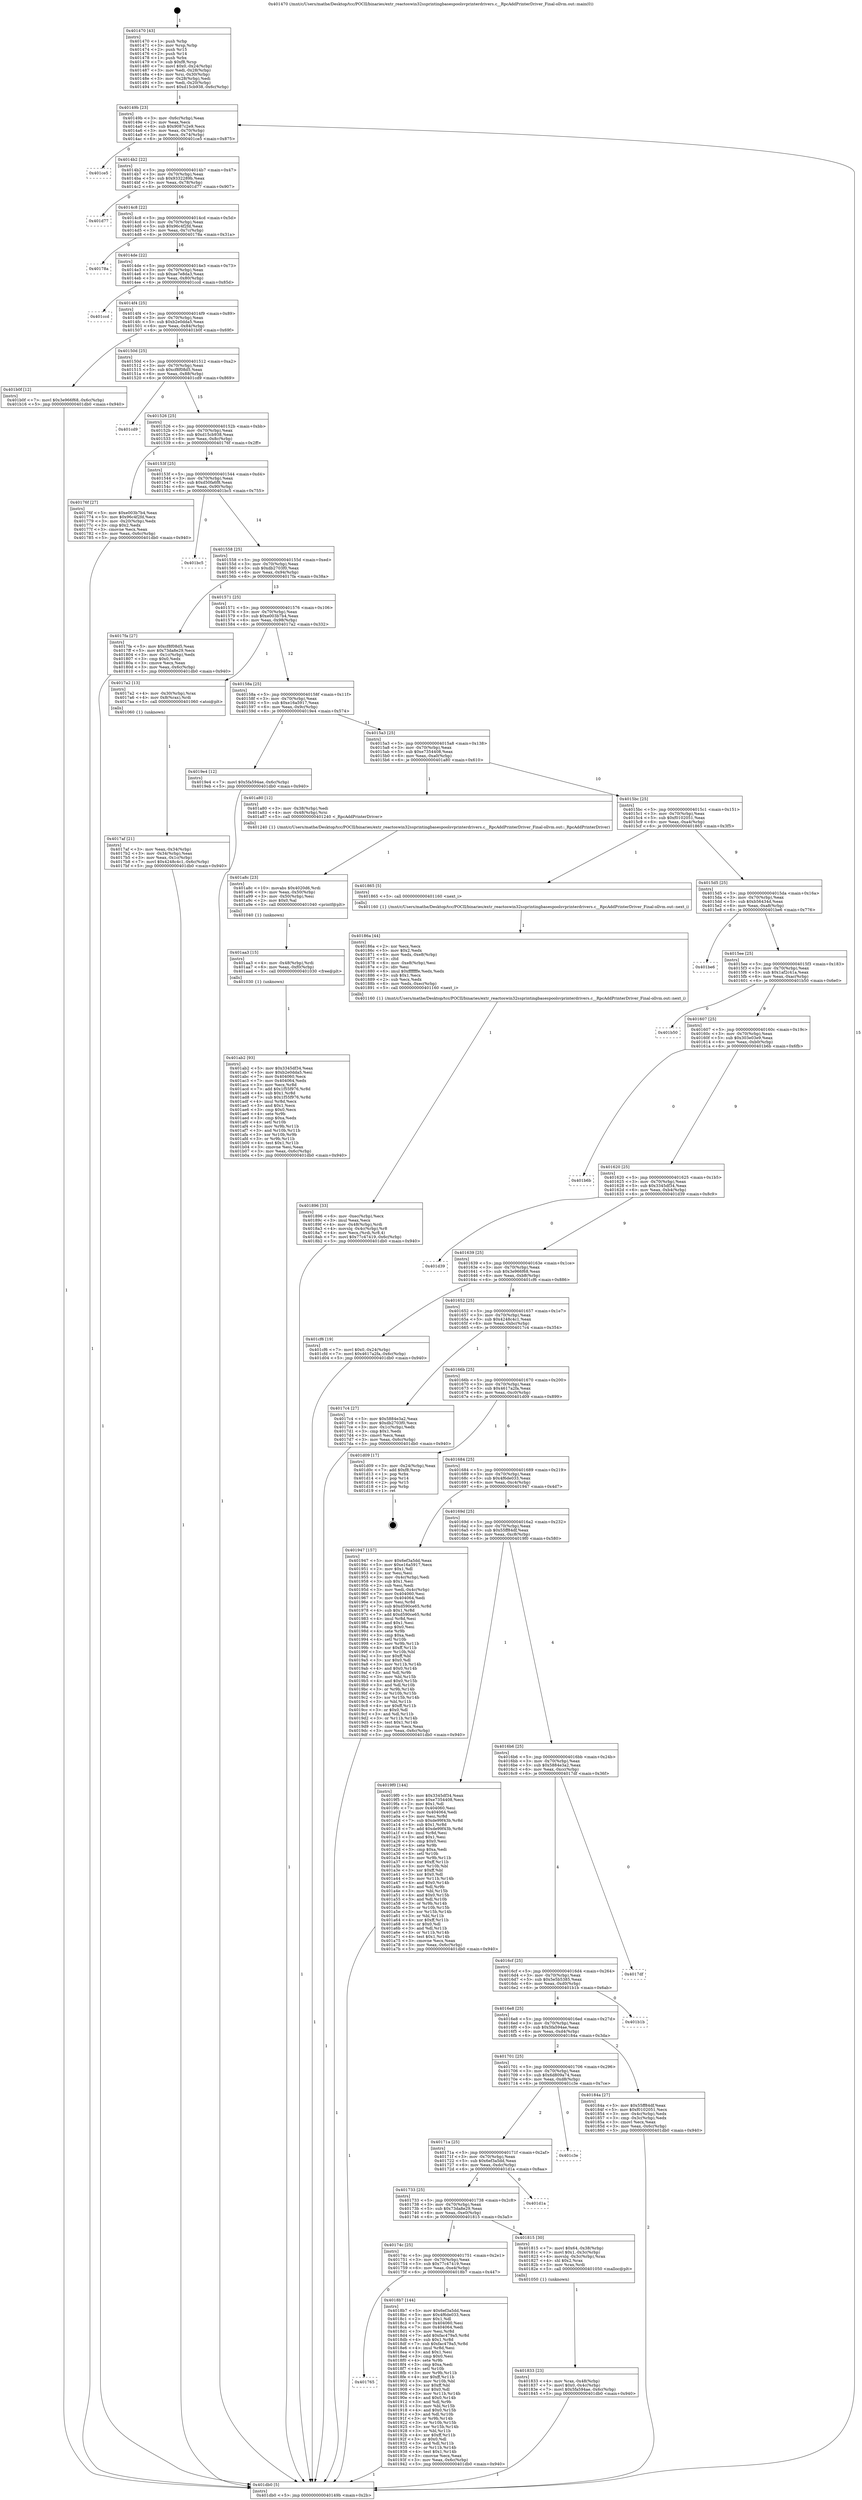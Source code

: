 digraph "0x401470" {
  label = "0x401470 (/mnt/c/Users/mathe/Desktop/tcc/POCII/binaries/extr_reactoswin32ssprintingbasespoolsvprinterdrivers.c__RpcAddPrinterDriver_Final-ollvm.out::main(0))"
  labelloc = "t"
  node[shape=record]

  Entry [label="",width=0.3,height=0.3,shape=circle,fillcolor=black,style=filled]
  "0x40149b" [label="{
     0x40149b [23]\l
     | [instrs]\l
     &nbsp;&nbsp;0x40149b \<+3\>: mov -0x6c(%rbp),%eax\l
     &nbsp;&nbsp;0x40149e \<+2\>: mov %eax,%ecx\l
     &nbsp;&nbsp;0x4014a0 \<+6\>: sub $0x9087c2e9,%ecx\l
     &nbsp;&nbsp;0x4014a6 \<+3\>: mov %eax,-0x70(%rbp)\l
     &nbsp;&nbsp;0x4014a9 \<+3\>: mov %ecx,-0x74(%rbp)\l
     &nbsp;&nbsp;0x4014ac \<+6\>: je 0000000000401ce5 \<main+0x875\>\l
  }"]
  "0x401ce5" [label="{
     0x401ce5\l
  }", style=dashed]
  "0x4014b2" [label="{
     0x4014b2 [22]\l
     | [instrs]\l
     &nbsp;&nbsp;0x4014b2 \<+5\>: jmp 00000000004014b7 \<main+0x47\>\l
     &nbsp;&nbsp;0x4014b7 \<+3\>: mov -0x70(%rbp),%eax\l
     &nbsp;&nbsp;0x4014ba \<+5\>: sub $0x9332289b,%eax\l
     &nbsp;&nbsp;0x4014bf \<+3\>: mov %eax,-0x78(%rbp)\l
     &nbsp;&nbsp;0x4014c2 \<+6\>: je 0000000000401d77 \<main+0x907\>\l
  }"]
  Exit [label="",width=0.3,height=0.3,shape=circle,fillcolor=black,style=filled,peripheries=2]
  "0x401d77" [label="{
     0x401d77\l
  }", style=dashed]
  "0x4014c8" [label="{
     0x4014c8 [22]\l
     | [instrs]\l
     &nbsp;&nbsp;0x4014c8 \<+5\>: jmp 00000000004014cd \<main+0x5d\>\l
     &nbsp;&nbsp;0x4014cd \<+3\>: mov -0x70(%rbp),%eax\l
     &nbsp;&nbsp;0x4014d0 \<+5\>: sub $0x96c4f2fd,%eax\l
     &nbsp;&nbsp;0x4014d5 \<+3\>: mov %eax,-0x7c(%rbp)\l
     &nbsp;&nbsp;0x4014d8 \<+6\>: je 000000000040178a \<main+0x31a\>\l
  }"]
  "0x401ab2" [label="{
     0x401ab2 [93]\l
     | [instrs]\l
     &nbsp;&nbsp;0x401ab2 \<+5\>: mov $0x3345df34,%eax\l
     &nbsp;&nbsp;0x401ab7 \<+5\>: mov $0xb2e0dda5,%esi\l
     &nbsp;&nbsp;0x401abc \<+7\>: mov 0x404060,%ecx\l
     &nbsp;&nbsp;0x401ac3 \<+7\>: mov 0x404064,%edx\l
     &nbsp;&nbsp;0x401aca \<+3\>: mov %ecx,%r8d\l
     &nbsp;&nbsp;0x401acd \<+7\>: add $0x1f55f976,%r8d\l
     &nbsp;&nbsp;0x401ad4 \<+4\>: sub $0x1,%r8d\l
     &nbsp;&nbsp;0x401ad8 \<+7\>: sub $0x1f55f976,%r8d\l
     &nbsp;&nbsp;0x401adf \<+4\>: imul %r8d,%ecx\l
     &nbsp;&nbsp;0x401ae3 \<+3\>: and $0x1,%ecx\l
     &nbsp;&nbsp;0x401ae6 \<+3\>: cmp $0x0,%ecx\l
     &nbsp;&nbsp;0x401ae9 \<+4\>: sete %r9b\l
     &nbsp;&nbsp;0x401aed \<+3\>: cmp $0xa,%edx\l
     &nbsp;&nbsp;0x401af0 \<+4\>: setl %r10b\l
     &nbsp;&nbsp;0x401af4 \<+3\>: mov %r9b,%r11b\l
     &nbsp;&nbsp;0x401af7 \<+3\>: and %r10b,%r11b\l
     &nbsp;&nbsp;0x401afa \<+3\>: xor %r10b,%r9b\l
     &nbsp;&nbsp;0x401afd \<+3\>: or %r9b,%r11b\l
     &nbsp;&nbsp;0x401b00 \<+4\>: test $0x1,%r11b\l
     &nbsp;&nbsp;0x401b04 \<+3\>: cmovne %esi,%eax\l
     &nbsp;&nbsp;0x401b07 \<+3\>: mov %eax,-0x6c(%rbp)\l
     &nbsp;&nbsp;0x401b0a \<+5\>: jmp 0000000000401db0 \<main+0x940\>\l
  }"]
  "0x40178a" [label="{
     0x40178a\l
  }", style=dashed]
  "0x4014de" [label="{
     0x4014de [22]\l
     | [instrs]\l
     &nbsp;&nbsp;0x4014de \<+5\>: jmp 00000000004014e3 \<main+0x73\>\l
     &nbsp;&nbsp;0x4014e3 \<+3\>: mov -0x70(%rbp),%eax\l
     &nbsp;&nbsp;0x4014e6 \<+5\>: sub $0xae7e8da3,%eax\l
     &nbsp;&nbsp;0x4014eb \<+3\>: mov %eax,-0x80(%rbp)\l
     &nbsp;&nbsp;0x4014ee \<+6\>: je 0000000000401ccd \<main+0x85d\>\l
  }"]
  "0x401aa3" [label="{
     0x401aa3 [15]\l
     | [instrs]\l
     &nbsp;&nbsp;0x401aa3 \<+4\>: mov -0x48(%rbp),%rdi\l
     &nbsp;&nbsp;0x401aa7 \<+6\>: mov %eax,-0xf0(%rbp)\l
     &nbsp;&nbsp;0x401aad \<+5\>: call 0000000000401030 \<free@plt\>\l
     | [calls]\l
     &nbsp;&nbsp;0x401030 \{1\} (unknown)\l
  }"]
  "0x401ccd" [label="{
     0x401ccd\l
  }", style=dashed]
  "0x4014f4" [label="{
     0x4014f4 [25]\l
     | [instrs]\l
     &nbsp;&nbsp;0x4014f4 \<+5\>: jmp 00000000004014f9 \<main+0x89\>\l
     &nbsp;&nbsp;0x4014f9 \<+3\>: mov -0x70(%rbp),%eax\l
     &nbsp;&nbsp;0x4014fc \<+5\>: sub $0xb2e0dda5,%eax\l
     &nbsp;&nbsp;0x401501 \<+6\>: mov %eax,-0x84(%rbp)\l
     &nbsp;&nbsp;0x401507 \<+6\>: je 0000000000401b0f \<main+0x69f\>\l
  }"]
  "0x401a8c" [label="{
     0x401a8c [23]\l
     | [instrs]\l
     &nbsp;&nbsp;0x401a8c \<+10\>: movabs $0x4020d6,%rdi\l
     &nbsp;&nbsp;0x401a96 \<+3\>: mov %eax,-0x50(%rbp)\l
     &nbsp;&nbsp;0x401a99 \<+3\>: mov -0x50(%rbp),%esi\l
     &nbsp;&nbsp;0x401a9c \<+2\>: mov $0x0,%al\l
     &nbsp;&nbsp;0x401a9e \<+5\>: call 0000000000401040 \<printf@plt\>\l
     | [calls]\l
     &nbsp;&nbsp;0x401040 \{1\} (unknown)\l
  }"]
  "0x401b0f" [label="{
     0x401b0f [12]\l
     | [instrs]\l
     &nbsp;&nbsp;0x401b0f \<+7\>: movl $0x3e966f68,-0x6c(%rbp)\l
     &nbsp;&nbsp;0x401b16 \<+5\>: jmp 0000000000401db0 \<main+0x940\>\l
  }"]
  "0x40150d" [label="{
     0x40150d [25]\l
     | [instrs]\l
     &nbsp;&nbsp;0x40150d \<+5\>: jmp 0000000000401512 \<main+0xa2\>\l
     &nbsp;&nbsp;0x401512 \<+3\>: mov -0x70(%rbp),%eax\l
     &nbsp;&nbsp;0x401515 \<+5\>: sub $0xcf8f08d5,%eax\l
     &nbsp;&nbsp;0x40151a \<+6\>: mov %eax,-0x88(%rbp)\l
     &nbsp;&nbsp;0x401520 \<+6\>: je 0000000000401cd9 \<main+0x869\>\l
  }"]
  "0x401765" [label="{
     0x401765\l
  }", style=dashed]
  "0x401cd9" [label="{
     0x401cd9\l
  }", style=dashed]
  "0x401526" [label="{
     0x401526 [25]\l
     | [instrs]\l
     &nbsp;&nbsp;0x401526 \<+5\>: jmp 000000000040152b \<main+0xbb\>\l
     &nbsp;&nbsp;0x40152b \<+3\>: mov -0x70(%rbp),%eax\l
     &nbsp;&nbsp;0x40152e \<+5\>: sub $0xd15cb938,%eax\l
     &nbsp;&nbsp;0x401533 \<+6\>: mov %eax,-0x8c(%rbp)\l
     &nbsp;&nbsp;0x401539 \<+6\>: je 000000000040176f \<main+0x2ff\>\l
  }"]
  "0x4018b7" [label="{
     0x4018b7 [144]\l
     | [instrs]\l
     &nbsp;&nbsp;0x4018b7 \<+5\>: mov $0x6ef3a5dd,%eax\l
     &nbsp;&nbsp;0x4018bc \<+5\>: mov $0x4f6de033,%ecx\l
     &nbsp;&nbsp;0x4018c1 \<+2\>: mov $0x1,%dl\l
     &nbsp;&nbsp;0x4018c3 \<+7\>: mov 0x404060,%esi\l
     &nbsp;&nbsp;0x4018ca \<+7\>: mov 0x404064,%edi\l
     &nbsp;&nbsp;0x4018d1 \<+3\>: mov %esi,%r8d\l
     &nbsp;&nbsp;0x4018d4 \<+7\>: add $0xfac479a5,%r8d\l
     &nbsp;&nbsp;0x4018db \<+4\>: sub $0x1,%r8d\l
     &nbsp;&nbsp;0x4018df \<+7\>: sub $0xfac479a5,%r8d\l
     &nbsp;&nbsp;0x4018e6 \<+4\>: imul %r8d,%esi\l
     &nbsp;&nbsp;0x4018ea \<+3\>: and $0x1,%esi\l
     &nbsp;&nbsp;0x4018ed \<+3\>: cmp $0x0,%esi\l
     &nbsp;&nbsp;0x4018f0 \<+4\>: sete %r9b\l
     &nbsp;&nbsp;0x4018f4 \<+3\>: cmp $0xa,%edi\l
     &nbsp;&nbsp;0x4018f7 \<+4\>: setl %r10b\l
     &nbsp;&nbsp;0x4018fb \<+3\>: mov %r9b,%r11b\l
     &nbsp;&nbsp;0x4018fe \<+4\>: xor $0xff,%r11b\l
     &nbsp;&nbsp;0x401902 \<+3\>: mov %r10b,%bl\l
     &nbsp;&nbsp;0x401905 \<+3\>: xor $0xff,%bl\l
     &nbsp;&nbsp;0x401908 \<+3\>: xor $0x0,%dl\l
     &nbsp;&nbsp;0x40190b \<+3\>: mov %r11b,%r14b\l
     &nbsp;&nbsp;0x40190e \<+4\>: and $0x0,%r14b\l
     &nbsp;&nbsp;0x401912 \<+3\>: and %dl,%r9b\l
     &nbsp;&nbsp;0x401915 \<+3\>: mov %bl,%r15b\l
     &nbsp;&nbsp;0x401918 \<+4\>: and $0x0,%r15b\l
     &nbsp;&nbsp;0x40191c \<+3\>: and %dl,%r10b\l
     &nbsp;&nbsp;0x40191f \<+3\>: or %r9b,%r14b\l
     &nbsp;&nbsp;0x401922 \<+3\>: or %r10b,%r15b\l
     &nbsp;&nbsp;0x401925 \<+3\>: xor %r15b,%r14b\l
     &nbsp;&nbsp;0x401928 \<+3\>: or %bl,%r11b\l
     &nbsp;&nbsp;0x40192b \<+4\>: xor $0xff,%r11b\l
     &nbsp;&nbsp;0x40192f \<+3\>: or $0x0,%dl\l
     &nbsp;&nbsp;0x401932 \<+3\>: and %dl,%r11b\l
     &nbsp;&nbsp;0x401935 \<+3\>: or %r11b,%r14b\l
     &nbsp;&nbsp;0x401938 \<+4\>: test $0x1,%r14b\l
     &nbsp;&nbsp;0x40193c \<+3\>: cmovne %ecx,%eax\l
     &nbsp;&nbsp;0x40193f \<+3\>: mov %eax,-0x6c(%rbp)\l
     &nbsp;&nbsp;0x401942 \<+5\>: jmp 0000000000401db0 \<main+0x940\>\l
  }"]
  "0x40176f" [label="{
     0x40176f [27]\l
     | [instrs]\l
     &nbsp;&nbsp;0x40176f \<+5\>: mov $0xe003b7b4,%eax\l
     &nbsp;&nbsp;0x401774 \<+5\>: mov $0x96c4f2fd,%ecx\l
     &nbsp;&nbsp;0x401779 \<+3\>: mov -0x20(%rbp),%edx\l
     &nbsp;&nbsp;0x40177c \<+3\>: cmp $0x2,%edx\l
     &nbsp;&nbsp;0x40177f \<+3\>: cmovne %ecx,%eax\l
     &nbsp;&nbsp;0x401782 \<+3\>: mov %eax,-0x6c(%rbp)\l
     &nbsp;&nbsp;0x401785 \<+5\>: jmp 0000000000401db0 \<main+0x940\>\l
  }"]
  "0x40153f" [label="{
     0x40153f [25]\l
     | [instrs]\l
     &nbsp;&nbsp;0x40153f \<+5\>: jmp 0000000000401544 \<main+0xd4\>\l
     &nbsp;&nbsp;0x401544 \<+3\>: mov -0x70(%rbp),%eax\l
     &nbsp;&nbsp;0x401547 \<+5\>: sub $0xd50fa6f8,%eax\l
     &nbsp;&nbsp;0x40154c \<+6\>: mov %eax,-0x90(%rbp)\l
     &nbsp;&nbsp;0x401552 \<+6\>: je 0000000000401bc5 \<main+0x755\>\l
  }"]
  "0x401db0" [label="{
     0x401db0 [5]\l
     | [instrs]\l
     &nbsp;&nbsp;0x401db0 \<+5\>: jmp 000000000040149b \<main+0x2b\>\l
  }"]
  "0x401470" [label="{
     0x401470 [43]\l
     | [instrs]\l
     &nbsp;&nbsp;0x401470 \<+1\>: push %rbp\l
     &nbsp;&nbsp;0x401471 \<+3\>: mov %rsp,%rbp\l
     &nbsp;&nbsp;0x401474 \<+2\>: push %r15\l
     &nbsp;&nbsp;0x401476 \<+2\>: push %r14\l
     &nbsp;&nbsp;0x401478 \<+1\>: push %rbx\l
     &nbsp;&nbsp;0x401479 \<+7\>: sub $0xf8,%rsp\l
     &nbsp;&nbsp;0x401480 \<+7\>: movl $0x0,-0x24(%rbp)\l
     &nbsp;&nbsp;0x401487 \<+3\>: mov %edi,-0x28(%rbp)\l
     &nbsp;&nbsp;0x40148a \<+4\>: mov %rsi,-0x30(%rbp)\l
     &nbsp;&nbsp;0x40148e \<+3\>: mov -0x28(%rbp),%edi\l
     &nbsp;&nbsp;0x401491 \<+3\>: mov %edi,-0x20(%rbp)\l
     &nbsp;&nbsp;0x401494 \<+7\>: movl $0xd15cb938,-0x6c(%rbp)\l
  }"]
  "0x401896" [label="{
     0x401896 [33]\l
     | [instrs]\l
     &nbsp;&nbsp;0x401896 \<+6\>: mov -0xec(%rbp),%ecx\l
     &nbsp;&nbsp;0x40189c \<+3\>: imul %eax,%ecx\l
     &nbsp;&nbsp;0x40189f \<+4\>: mov -0x48(%rbp),%rdi\l
     &nbsp;&nbsp;0x4018a3 \<+4\>: movslq -0x4c(%rbp),%r8\l
     &nbsp;&nbsp;0x4018a7 \<+4\>: mov %ecx,(%rdi,%r8,4)\l
     &nbsp;&nbsp;0x4018ab \<+7\>: movl $0x77c47419,-0x6c(%rbp)\l
     &nbsp;&nbsp;0x4018b2 \<+5\>: jmp 0000000000401db0 \<main+0x940\>\l
  }"]
  "0x401bc5" [label="{
     0x401bc5\l
  }", style=dashed]
  "0x401558" [label="{
     0x401558 [25]\l
     | [instrs]\l
     &nbsp;&nbsp;0x401558 \<+5\>: jmp 000000000040155d \<main+0xed\>\l
     &nbsp;&nbsp;0x40155d \<+3\>: mov -0x70(%rbp),%eax\l
     &nbsp;&nbsp;0x401560 \<+5\>: sub $0xdb2703f0,%eax\l
     &nbsp;&nbsp;0x401565 \<+6\>: mov %eax,-0x94(%rbp)\l
     &nbsp;&nbsp;0x40156b \<+6\>: je 00000000004017fa \<main+0x38a\>\l
  }"]
  "0x40186a" [label="{
     0x40186a [44]\l
     | [instrs]\l
     &nbsp;&nbsp;0x40186a \<+2\>: xor %ecx,%ecx\l
     &nbsp;&nbsp;0x40186c \<+5\>: mov $0x2,%edx\l
     &nbsp;&nbsp;0x401871 \<+6\>: mov %edx,-0xe8(%rbp)\l
     &nbsp;&nbsp;0x401877 \<+1\>: cltd\l
     &nbsp;&nbsp;0x401878 \<+6\>: mov -0xe8(%rbp),%esi\l
     &nbsp;&nbsp;0x40187e \<+2\>: idiv %esi\l
     &nbsp;&nbsp;0x401880 \<+6\>: imul $0xfffffffe,%edx,%edx\l
     &nbsp;&nbsp;0x401886 \<+3\>: sub $0x1,%ecx\l
     &nbsp;&nbsp;0x401889 \<+2\>: sub %ecx,%edx\l
     &nbsp;&nbsp;0x40188b \<+6\>: mov %edx,-0xec(%rbp)\l
     &nbsp;&nbsp;0x401891 \<+5\>: call 0000000000401160 \<next_i\>\l
     | [calls]\l
     &nbsp;&nbsp;0x401160 \{1\} (/mnt/c/Users/mathe/Desktop/tcc/POCII/binaries/extr_reactoswin32ssprintingbasespoolsvprinterdrivers.c__RpcAddPrinterDriver_Final-ollvm.out::next_i)\l
  }"]
  "0x4017fa" [label="{
     0x4017fa [27]\l
     | [instrs]\l
     &nbsp;&nbsp;0x4017fa \<+5\>: mov $0xcf8f08d5,%eax\l
     &nbsp;&nbsp;0x4017ff \<+5\>: mov $0x73da8e29,%ecx\l
     &nbsp;&nbsp;0x401804 \<+3\>: mov -0x1c(%rbp),%edx\l
     &nbsp;&nbsp;0x401807 \<+3\>: cmp $0x0,%edx\l
     &nbsp;&nbsp;0x40180a \<+3\>: cmove %ecx,%eax\l
     &nbsp;&nbsp;0x40180d \<+3\>: mov %eax,-0x6c(%rbp)\l
     &nbsp;&nbsp;0x401810 \<+5\>: jmp 0000000000401db0 \<main+0x940\>\l
  }"]
  "0x401571" [label="{
     0x401571 [25]\l
     | [instrs]\l
     &nbsp;&nbsp;0x401571 \<+5\>: jmp 0000000000401576 \<main+0x106\>\l
     &nbsp;&nbsp;0x401576 \<+3\>: mov -0x70(%rbp),%eax\l
     &nbsp;&nbsp;0x401579 \<+5\>: sub $0xe003b7b4,%eax\l
     &nbsp;&nbsp;0x40157e \<+6\>: mov %eax,-0x98(%rbp)\l
     &nbsp;&nbsp;0x401584 \<+6\>: je 00000000004017a2 \<main+0x332\>\l
  }"]
  "0x401833" [label="{
     0x401833 [23]\l
     | [instrs]\l
     &nbsp;&nbsp;0x401833 \<+4\>: mov %rax,-0x48(%rbp)\l
     &nbsp;&nbsp;0x401837 \<+7\>: movl $0x0,-0x4c(%rbp)\l
     &nbsp;&nbsp;0x40183e \<+7\>: movl $0x5fa594ae,-0x6c(%rbp)\l
     &nbsp;&nbsp;0x401845 \<+5\>: jmp 0000000000401db0 \<main+0x940\>\l
  }"]
  "0x4017a2" [label="{
     0x4017a2 [13]\l
     | [instrs]\l
     &nbsp;&nbsp;0x4017a2 \<+4\>: mov -0x30(%rbp),%rax\l
     &nbsp;&nbsp;0x4017a6 \<+4\>: mov 0x8(%rax),%rdi\l
     &nbsp;&nbsp;0x4017aa \<+5\>: call 0000000000401060 \<atoi@plt\>\l
     | [calls]\l
     &nbsp;&nbsp;0x401060 \{1\} (unknown)\l
  }"]
  "0x40158a" [label="{
     0x40158a [25]\l
     | [instrs]\l
     &nbsp;&nbsp;0x40158a \<+5\>: jmp 000000000040158f \<main+0x11f\>\l
     &nbsp;&nbsp;0x40158f \<+3\>: mov -0x70(%rbp),%eax\l
     &nbsp;&nbsp;0x401592 \<+5\>: sub $0xe16a5917,%eax\l
     &nbsp;&nbsp;0x401597 \<+6\>: mov %eax,-0x9c(%rbp)\l
     &nbsp;&nbsp;0x40159d \<+6\>: je 00000000004019e4 \<main+0x574\>\l
  }"]
  "0x4017af" [label="{
     0x4017af [21]\l
     | [instrs]\l
     &nbsp;&nbsp;0x4017af \<+3\>: mov %eax,-0x34(%rbp)\l
     &nbsp;&nbsp;0x4017b2 \<+3\>: mov -0x34(%rbp),%eax\l
     &nbsp;&nbsp;0x4017b5 \<+3\>: mov %eax,-0x1c(%rbp)\l
     &nbsp;&nbsp;0x4017b8 \<+7\>: movl $0x4248c4c1,-0x6c(%rbp)\l
     &nbsp;&nbsp;0x4017bf \<+5\>: jmp 0000000000401db0 \<main+0x940\>\l
  }"]
  "0x40174c" [label="{
     0x40174c [25]\l
     | [instrs]\l
     &nbsp;&nbsp;0x40174c \<+5\>: jmp 0000000000401751 \<main+0x2e1\>\l
     &nbsp;&nbsp;0x401751 \<+3\>: mov -0x70(%rbp),%eax\l
     &nbsp;&nbsp;0x401754 \<+5\>: sub $0x77c47419,%eax\l
     &nbsp;&nbsp;0x401759 \<+6\>: mov %eax,-0xe4(%rbp)\l
     &nbsp;&nbsp;0x40175f \<+6\>: je 00000000004018b7 \<main+0x447\>\l
  }"]
  "0x4019e4" [label="{
     0x4019e4 [12]\l
     | [instrs]\l
     &nbsp;&nbsp;0x4019e4 \<+7\>: movl $0x5fa594ae,-0x6c(%rbp)\l
     &nbsp;&nbsp;0x4019eb \<+5\>: jmp 0000000000401db0 \<main+0x940\>\l
  }"]
  "0x4015a3" [label="{
     0x4015a3 [25]\l
     | [instrs]\l
     &nbsp;&nbsp;0x4015a3 \<+5\>: jmp 00000000004015a8 \<main+0x138\>\l
     &nbsp;&nbsp;0x4015a8 \<+3\>: mov -0x70(%rbp),%eax\l
     &nbsp;&nbsp;0x4015ab \<+5\>: sub $0xe7354408,%eax\l
     &nbsp;&nbsp;0x4015b0 \<+6\>: mov %eax,-0xa0(%rbp)\l
     &nbsp;&nbsp;0x4015b6 \<+6\>: je 0000000000401a80 \<main+0x610\>\l
  }"]
  "0x401815" [label="{
     0x401815 [30]\l
     | [instrs]\l
     &nbsp;&nbsp;0x401815 \<+7\>: movl $0x64,-0x38(%rbp)\l
     &nbsp;&nbsp;0x40181c \<+7\>: movl $0x1,-0x3c(%rbp)\l
     &nbsp;&nbsp;0x401823 \<+4\>: movslq -0x3c(%rbp),%rax\l
     &nbsp;&nbsp;0x401827 \<+4\>: shl $0x2,%rax\l
     &nbsp;&nbsp;0x40182b \<+3\>: mov %rax,%rdi\l
     &nbsp;&nbsp;0x40182e \<+5\>: call 0000000000401050 \<malloc@plt\>\l
     | [calls]\l
     &nbsp;&nbsp;0x401050 \{1\} (unknown)\l
  }"]
  "0x401a80" [label="{
     0x401a80 [12]\l
     | [instrs]\l
     &nbsp;&nbsp;0x401a80 \<+3\>: mov -0x38(%rbp),%edi\l
     &nbsp;&nbsp;0x401a83 \<+4\>: mov -0x48(%rbp),%rsi\l
     &nbsp;&nbsp;0x401a87 \<+5\>: call 0000000000401240 \<_RpcAddPrinterDriver\>\l
     | [calls]\l
     &nbsp;&nbsp;0x401240 \{1\} (/mnt/c/Users/mathe/Desktop/tcc/POCII/binaries/extr_reactoswin32ssprintingbasespoolsvprinterdrivers.c__RpcAddPrinterDriver_Final-ollvm.out::_RpcAddPrinterDriver)\l
  }"]
  "0x4015bc" [label="{
     0x4015bc [25]\l
     | [instrs]\l
     &nbsp;&nbsp;0x4015bc \<+5\>: jmp 00000000004015c1 \<main+0x151\>\l
     &nbsp;&nbsp;0x4015c1 \<+3\>: mov -0x70(%rbp),%eax\l
     &nbsp;&nbsp;0x4015c4 \<+5\>: sub $0xf0102051,%eax\l
     &nbsp;&nbsp;0x4015c9 \<+6\>: mov %eax,-0xa4(%rbp)\l
     &nbsp;&nbsp;0x4015cf \<+6\>: je 0000000000401865 \<main+0x3f5\>\l
  }"]
  "0x401733" [label="{
     0x401733 [25]\l
     | [instrs]\l
     &nbsp;&nbsp;0x401733 \<+5\>: jmp 0000000000401738 \<main+0x2c8\>\l
     &nbsp;&nbsp;0x401738 \<+3\>: mov -0x70(%rbp),%eax\l
     &nbsp;&nbsp;0x40173b \<+5\>: sub $0x73da8e29,%eax\l
     &nbsp;&nbsp;0x401740 \<+6\>: mov %eax,-0xe0(%rbp)\l
     &nbsp;&nbsp;0x401746 \<+6\>: je 0000000000401815 \<main+0x3a5\>\l
  }"]
  "0x401865" [label="{
     0x401865 [5]\l
     | [instrs]\l
     &nbsp;&nbsp;0x401865 \<+5\>: call 0000000000401160 \<next_i\>\l
     | [calls]\l
     &nbsp;&nbsp;0x401160 \{1\} (/mnt/c/Users/mathe/Desktop/tcc/POCII/binaries/extr_reactoswin32ssprintingbasespoolsvprinterdrivers.c__RpcAddPrinterDriver_Final-ollvm.out::next_i)\l
  }"]
  "0x4015d5" [label="{
     0x4015d5 [25]\l
     | [instrs]\l
     &nbsp;&nbsp;0x4015d5 \<+5\>: jmp 00000000004015da \<main+0x16a\>\l
     &nbsp;&nbsp;0x4015da \<+3\>: mov -0x70(%rbp),%eax\l
     &nbsp;&nbsp;0x4015dd \<+5\>: sub $0xb56434d,%eax\l
     &nbsp;&nbsp;0x4015e2 \<+6\>: mov %eax,-0xa8(%rbp)\l
     &nbsp;&nbsp;0x4015e8 \<+6\>: je 0000000000401be6 \<main+0x776\>\l
  }"]
  "0x401d1a" [label="{
     0x401d1a\l
  }", style=dashed]
  "0x401be6" [label="{
     0x401be6\l
  }", style=dashed]
  "0x4015ee" [label="{
     0x4015ee [25]\l
     | [instrs]\l
     &nbsp;&nbsp;0x4015ee \<+5\>: jmp 00000000004015f3 \<main+0x183\>\l
     &nbsp;&nbsp;0x4015f3 \<+3\>: mov -0x70(%rbp),%eax\l
     &nbsp;&nbsp;0x4015f6 \<+5\>: sub $0x1af2c41a,%eax\l
     &nbsp;&nbsp;0x4015fb \<+6\>: mov %eax,-0xac(%rbp)\l
     &nbsp;&nbsp;0x401601 \<+6\>: je 0000000000401b50 \<main+0x6e0\>\l
  }"]
  "0x40171a" [label="{
     0x40171a [25]\l
     | [instrs]\l
     &nbsp;&nbsp;0x40171a \<+5\>: jmp 000000000040171f \<main+0x2af\>\l
     &nbsp;&nbsp;0x40171f \<+3\>: mov -0x70(%rbp),%eax\l
     &nbsp;&nbsp;0x401722 \<+5\>: sub $0x6ef3a5dd,%eax\l
     &nbsp;&nbsp;0x401727 \<+6\>: mov %eax,-0xdc(%rbp)\l
     &nbsp;&nbsp;0x40172d \<+6\>: je 0000000000401d1a \<main+0x8aa\>\l
  }"]
  "0x401b50" [label="{
     0x401b50\l
  }", style=dashed]
  "0x401607" [label="{
     0x401607 [25]\l
     | [instrs]\l
     &nbsp;&nbsp;0x401607 \<+5\>: jmp 000000000040160c \<main+0x19c\>\l
     &nbsp;&nbsp;0x40160c \<+3\>: mov -0x70(%rbp),%eax\l
     &nbsp;&nbsp;0x40160f \<+5\>: sub $0x303e03e9,%eax\l
     &nbsp;&nbsp;0x401614 \<+6\>: mov %eax,-0xb0(%rbp)\l
     &nbsp;&nbsp;0x40161a \<+6\>: je 0000000000401b6b \<main+0x6fb\>\l
  }"]
  "0x401c3e" [label="{
     0x401c3e\l
  }", style=dashed]
  "0x401b6b" [label="{
     0x401b6b\l
  }", style=dashed]
  "0x401620" [label="{
     0x401620 [25]\l
     | [instrs]\l
     &nbsp;&nbsp;0x401620 \<+5\>: jmp 0000000000401625 \<main+0x1b5\>\l
     &nbsp;&nbsp;0x401625 \<+3\>: mov -0x70(%rbp),%eax\l
     &nbsp;&nbsp;0x401628 \<+5\>: sub $0x3345df34,%eax\l
     &nbsp;&nbsp;0x40162d \<+6\>: mov %eax,-0xb4(%rbp)\l
     &nbsp;&nbsp;0x401633 \<+6\>: je 0000000000401d39 \<main+0x8c9\>\l
  }"]
  "0x401701" [label="{
     0x401701 [25]\l
     | [instrs]\l
     &nbsp;&nbsp;0x401701 \<+5\>: jmp 0000000000401706 \<main+0x296\>\l
     &nbsp;&nbsp;0x401706 \<+3\>: mov -0x70(%rbp),%eax\l
     &nbsp;&nbsp;0x401709 \<+5\>: sub $0x6d809a74,%eax\l
     &nbsp;&nbsp;0x40170e \<+6\>: mov %eax,-0xd8(%rbp)\l
     &nbsp;&nbsp;0x401714 \<+6\>: je 0000000000401c3e \<main+0x7ce\>\l
  }"]
  "0x401d39" [label="{
     0x401d39\l
  }", style=dashed]
  "0x401639" [label="{
     0x401639 [25]\l
     | [instrs]\l
     &nbsp;&nbsp;0x401639 \<+5\>: jmp 000000000040163e \<main+0x1ce\>\l
     &nbsp;&nbsp;0x40163e \<+3\>: mov -0x70(%rbp),%eax\l
     &nbsp;&nbsp;0x401641 \<+5\>: sub $0x3e966f68,%eax\l
     &nbsp;&nbsp;0x401646 \<+6\>: mov %eax,-0xb8(%rbp)\l
     &nbsp;&nbsp;0x40164c \<+6\>: je 0000000000401cf6 \<main+0x886\>\l
  }"]
  "0x40184a" [label="{
     0x40184a [27]\l
     | [instrs]\l
     &nbsp;&nbsp;0x40184a \<+5\>: mov $0x55ff84df,%eax\l
     &nbsp;&nbsp;0x40184f \<+5\>: mov $0xf0102051,%ecx\l
     &nbsp;&nbsp;0x401854 \<+3\>: mov -0x4c(%rbp),%edx\l
     &nbsp;&nbsp;0x401857 \<+3\>: cmp -0x3c(%rbp),%edx\l
     &nbsp;&nbsp;0x40185a \<+3\>: cmovl %ecx,%eax\l
     &nbsp;&nbsp;0x40185d \<+3\>: mov %eax,-0x6c(%rbp)\l
     &nbsp;&nbsp;0x401860 \<+5\>: jmp 0000000000401db0 \<main+0x940\>\l
  }"]
  "0x401cf6" [label="{
     0x401cf6 [19]\l
     | [instrs]\l
     &nbsp;&nbsp;0x401cf6 \<+7\>: movl $0x0,-0x24(%rbp)\l
     &nbsp;&nbsp;0x401cfd \<+7\>: movl $0x4617a2fa,-0x6c(%rbp)\l
     &nbsp;&nbsp;0x401d04 \<+5\>: jmp 0000000000401db0 \<main+0x940\>\l
  }"]
  "0x401652" [label="{
     0x401652 [25]\l
     | [instrs]\l
     &nbsp;&nbsp;0x401652 \<+5\>: jmp 0000000000401657 \<main+0x1e7\>\l
     &nbsp;&nbsp;0x401657 \<+3\>: mov -0x70(%rbp),%eax\l
     &nbsp;&nbsp;0x40165a \<+5\>: sub $0x4248c4c1,%eax\l
     &nbsp;&nbsp;0x40165f \<+6\>: mov %eax,-0xbc(%rbp)\l
     &nbsp;&nbsp;0x401665 \<+6\>: je 00000000004017c4 \<main+0x354\>\l
  }"]
  "0x4016e8" [label="{
     0x4016e8 [25]\l
     | [instrs]\l
     &nbsp;&nbsp;0x4016e8 \<+5\>: jmp 00000000004016ed \<main+0x27d\>\l
     &nbsp;&nbsp;0x4016ed \<+3\>: mov -0x70(%rbp),%eax\l
     &nbsp;&nbsp;0x4016f0 \<+5\>: sub $0x5fa594ae,%eax\l
     &nbsp;&nbsp;0x4016f5 \<+6\>: mov %eax,-0xd4(%rbp)\l
     &nbsp;&nbsp;0x4016fb \<+6\>: je 000000000040184a \<main+0x3da\>\l
  }"]
  "0x4017c4" [label="{
     0x4017c4 [27]\l
     | [instrs]\l
     &nbsp;&nbsp;0x4017c4 \<+5\>: mov $0x5884e3a2,%eax\l
     &nbsp;&nbsp;0x4017c9 \<+5\>: mov $0xdb2703f0,%ecx\l
     &nbsp;&nbsp;0x4017ce \<+3\>: mov -0x1c(%rbp),%edx\l
     &nbsp;&nbsp;0x4017d1 \<+3\>: cmp $0x1,%edx\l
     &nbsp;&nbsp;0x4017d4 \<+3\>: cmovl %ecx,%eax\l
     &nbsp;&nbsp;0x4017d7 \<+3\>: mov %eax,-0x6c(%rbp)\l
     &nbsp;&nbsp;0x4017da \<+5\>: jmp 0000000000401db0 \<main+0x940\>\l
  }"]
  "0x40166b" [label="{
     0x40166b [25]\l
     | [instrs]\l
     &nbsp;&nbsp;0x40166b \<+5\>: jmp 0000000000401670 \<main+0x200\>\l
     &nbsp;&nbsp;0x401670 \<+3\>: mov -0x70(%rbp),%eax\l
     &nbsp;&nbsp;0x401673 \<+5\>: sub $0x4617a2fa,%eax\l
     &nbsp;&nbsp;0x401678 \<+6\>: mov %eax,-0xc0(%rbp)\l
     &nbsp;&nbsp;0x40167e \<+6\>: je 0000000000401d09 \<main+0x899\>\l
  }"]
  "0x401b1b" [label="{
     0x401b1b\l
  }", style=dashed]
  "0x401d09" [label="{
     0x401d09 [17]\l
     | [instrs]\l
     &nbsp;&nbsp;0x401d09 \<+3\>: mov -0x24(%rbp),%eax\l
     &nbsp;&nbsp;0x401d0c \<+7\>: add $0xf8,%rsp\l
     &nbsp;&nbsp;0x401d13 \<+1\>: pop %rbx\l
     &nbsp;&nbsp;0x401d14 \<+2\>: pop %r14\l
     &nbsp;&nbsp;0x401d16 \<+2\>: pop %r15\l
     &nbsp;&nbsp;0x401d18 \<+1\>: pop %rbp\l
     &nbsp;&nbsp;0x401d19 \<+1\>: ret\l
  }"]
  "0x401684" [label="{
     0x401684 [25]\l
     | [instrs]\l
     &nbsp;&nbsp;0x401684 \<+5\>: jmp 0000000000401689 \<main+0x219\>\l
     &nbsp;&nbsp;0x401689 \<+3\>: mov -0x70(%rbp),%eax\l
     &nbsp;&nbsp;0x40168c \<+5\>: sub $0x4f6de033,%eax\l
     &nbsp;&nbsp;0x401691 \<+6\>: mov %eax,-0xc4(%rbp)\l
     &nbsp;&nbsp;0x401697 \<+6\>: je 0000000000401947 \<main+0x4d7\>\l
  }"]
  "0x4016cf" [label="{
     0x4016cf [25]\l
     | [instrs]\l
     &nbsp;&nbsp;0x4016cf \<+5\>: jmp 00000000004016d4 \<main+0x264\>\l
     &nbsp;&nbsp;0x4016d4 \<+3\>: mov -0x70(%rbp),%eax\l
     &nbsp;&nbsp;0x4016d7 \<+5\>: sub $0x5e5b5385,%eax\l
     &nbsp;&nbsp;0x4016dc \<+6\>: mov %eax,-0xd0(%rbp)\l
     &nbsp;&nbsp;0x4016e2 \<+6\>: je 0000000000401b1b \<main+0x6ab\>\l
  }"]
  "0x401947" [label="{
     0x401947 [157]\l
     | [instrs]\l
     &nbsp;&nbsp;0x401947 \<+5\>: mov $0x6ef3a5dd,%eax\l
     &nbsp;&nbsp;0x40194c \<+5\>: mov $0xe16a5917,%ecx\l
     &nbsp;&nbsp;0x401951 \<+2\>: mov $0x1,%dl\l
     &nbsp;&nbsp;0x401953 \<+2\>: xor %esi,%esi\l
     &nbsp;&nbsp;0x401955 \<+3\>: mov -0x4c(%rbp),%edi\l
     &nbsp;&nbsp;0x401958 \<+3\>: sub $0x1,%esi\l
     &nbsp;&nbsp;0x40195b \<+2\>: sub %esi,%edi\l
     &nbsp;&nbsp;0x40195d \<+3\>: mov %edi,-0x4c(%rbp)\l
     &nbsp;&nbsp;0x401960 \<+7\>: mov 0x404060,%esi\l
     &nbsp;&nbsp;0x401967 \<+7\>: mov 0x404064,%edi\l
     &nbsp;&nbsp;0x40196e \<+3\>: mov %esi,%r8d\l
     &nbsp;&nbsp;0x401971 \<+7\>: sub $0xd590ce65,%r8d\l
     &nbsp;&nbsp;0x401978 \<+4\>: sub $0x1,%r8d\l
     &nbsp;&nbsp;0x40197c \<+7\>: add $0xd590ce65,%r8d\l
     &nbsp;&nbsp;0x401983 \<+4\>: imul %r8d,%esi\l
     &nbsp;&nbsp;0x401987 \<+3\>: and $0x1,%esi\l
     &nbsp;&nbsp;0x40198a \<+3\>: cmp $0x0,%esi\l
     &nbsp;&nbsp;0x40198d \<+4\>: sete %r9b\l
     &nbsp;&nbsp;0x401991 \<+3\>: cmp $0xa,%edi\l
     &nbsp;&nbsp;0x401994 \<+4\>: setl %r10b\l
     &nbsp;&nbsp;0x401998 \<+3\>: mov %r9b,%r11b\l
     &nbsp;&nbsp;0x40199b \<+4\>: xor $0xff,%r11b\l
     &nbsp;&nbsp;0x40199f \<+3\>: mov %r10b,%bl\l
     &nbsp;&nbsp;0x4019a2 \<+3\>: xor $0xff,%bl\l
     &nbsp;&nbsp;0x4019a5 \<+3\>: xor $0x0,%dl\l
     &nbsp;&nbsp;0x4019a8 \<+3\>: mov %r11b,%r14b\l
     &nbsp;&nbsp;0x4019ab \<+4\>: and $0x0,%r14b\l
     &nbsp;&nbsp;0x4019af \<+3\>: and %dl,%r9b\l
     &nbsp;&nbsp;0x4019b2 \<+3\>: mov %bl,%r15b\l
     &nbsp;&nbsp;0x4019b5 \<+4\>: and $0x0,%r15b\l
     &nbsp;&nbsp;0x4019b9 \<+3\>: and %dl,%r10b\l
     &nbsp;&nbsp;0x4019bc \<+3\>: or %r9b,%r14b\l
     &nbsp;&nbsp;0x4019bf \<+3\>: or %r10b,%r15b\l
     &nbsp;&nbsp;0x4019c2 \<+3\>: xor %r15b,%r14b\l
     &nbsp;&nbsp;0x4019c5 \<+3\>: or %bl,%r11b\l
     &nbsp;&nbsp;0x4019c8 \<+4\>: xor $0xff,%r11b\l
     &nbsp;&nbsp;0x4019cc \<+3\>: or $0x0,%dl\l
     &nbsp;&nbsp;0x4019cf \<+3\>: and %dl,%r11b\l
     &nbsp;&nbsp;0x4019d2 \<+3\>: or %r11b,%r14b\l
     &nbsp;&nbsp;0x4019d5 \<+4\>: test $0x1,%r14b\l
     &nbsp;&nbsp;0x4019d9 \<+3\>: cmovne %ecx,%eax\l
     &nbsp;&nbsp;0x4019dc \<+3\>: mov %eax,-0x6c(%rbp)\l
     &nbsp;&nbsp;0x4019df \<+5\>: jmp 0000000000401db0 \<main+0x940\>\l
  }"]
  "0x40169d" [label="{
     0x40169d [25]\l
     | [instrs]\l
     &nbsp;&nbsp;0x40169d \<+5\>: jmp 00000000004016a2 \<main+0x232\>\l
     &nbsp;&nbsp;0x4016a2 \<+3\>: mov -0x70(%rbp),%eax\l
     &nbsp;&nbsp;0x4016a5 \<+5\>: sub $0x55ff84df,%eax\l
     &nbsp;&nbsp;0x4016aa \<+6\>: mov %eax,-0xc8(%rbp)\l
     &nbsp;&nbsp;0x4016b0 \<+6\>: je 00000000004019f0 \<main+0x580\>\l
  }"]
  "0x4017df" [label="{
     0x4017df\l
  }", style=dashed]
  "0x4019f0" [label="{
     0x4019f0 [144]\l
     | [instrs]\l
     &nbsp;&nbsp;0x4019f0 \<+5\>: mov $0x3345df34,%eax\l
     &nbsp;&nbsp;0x4019f5 \<+5\>: mov $0xe7354408,%ecx\l
     &nbsp;&nbsp;0x4019fa \<+2\>: mov $0x1,%dl\l
     &nbsp;&nbsp;0x4019fc \<+7\>: mov 0x404060,%esi\l
     &nbsp;&nbsp;0x401a03 \<+7\>: mov 0x404064,%edi\l
     &nbsp;&nbsp;0x401a0a \<+3\>: mov %esi,%r8d\l
     &nbsp;&nbsp;0x401a0d \<+7\>: sub $0xde99f43b,%r8d\l
     &nbsp;&nbsp;0x401a14 \<+4\>: sub $0x1,%r8d\l
     &nbsp;&nbsp;0x401a18 \<+7\>: add $0xde99f43b,%r8d\l
     &nbsp;&nbsp;0x401a1f \<+4\>: imul %r8d,%esi\l
     &nbsp;&nbsp;0x401a23 \<+3\>: and $0x1,%esi\l
     &nbsp;&nbsp;0x401a26 \<+3\>: cmp $0x0,%esi\l
     &nbsp;&nbsp;0x401a29 \<+4\>: sete %r9b\l
     &nbsp;&nbsp;0x401a2d \<+3\>: cmp $0xa,%edi\l
     &nbsp;&nbsp;0x401a30 \<+4\>: setl %r10b\l
     &nbsp;&nbsp;0x401a34 \<+3\>: mov %r9b,%r11b\l
     &nbsp;&nbsp;0x401a37 \<+4\>: xor $0xff,%r11b\l
     &nbsp;&nbsp;0x401a3b \<+3\>: mov %r10b,%bl\l
     &nbsp;&nbsp;0x401a3e \<+3\>: xor $0xff,%bl\l
     &nbsp;&nbsp;0x401a41 \<+3\>: xor $0x0,%dl\l
     &nbsp;&nbsp;0x401a44 \<+3\>: mov %r11b,%r14b\l
     &nbsp;&nbsp;0x401a47 \<+4\>: and $0x0,%r14b\l
     &nbsp;&nbsp;0x401a4b \<+3\>: and %dl,%r9b\l
     &nbsp;&nbsp;0x401a4e \<+3\>: mov %bl,%r15b\l
     &nbsp;&nbsp;0x401a51 \<+4\>: and $0x0,%r15b\l
     &nbsp;&nbsp;0x401a55 \<+3\>: and %dl,%r10b\l
     &nbsp;&nbsp;0x401a58 \<+3\>: or %r9b,%r14b\l
     &nbsp;&nbsp;0x401a5b \<+3\>: or %r10b,%r15b\l
     &nbsp;&nbsp;0x401a5e \<+3\>: xor %r15b,%r14b\l
     &nbsp;&nbsp;0x401a61 \<+3\>: or %bl,%r11b\l
     &nbsp;&nbsp;0x401a64 \<+4\>: xor $0xff,%r11b\l
     &nbsp;&nbsp;0x401a68 \<+3\>: or $0x0,%dl\l
     &nbsp;&nbsp;0x401a6b \<+3\>: and %dl,%r11b\l
     &nbsp;&nbsp;0x401a6e \<+3\>: or %r11b,%r14b\l
     &nbsp;&nbsp;0x401a71 \<+4\>: test $0x1,%r14b\l
     &nbsp;&nbsp;0x401a75 \<+3\>: cmovne %ecx,%eax\l
     &nbsp;&nbsp;0x401a78 \<+3\>: mov %eax,-0x6c(%rbp)\l
     &nbsp;&nbsp;0x401a7b \<+5\>: jmp 0000000000401db0 \<main+0x940\>\l
  }"]
  "0x4016b6" [label="{
     0x4016b6 [25]\l
     | [instrs]\l
     &nbsp;&nbsp;0x4016b6 \<+5\>: jmp 00000000004016bb \<main+0x24b\>\l
     &nbsp;&nbsp;0x4016bb \<+3\>: mov -0x70(%rbp),%eax\l
     &nbsp;&nbsp;0x4016be \<+5\>: sub $0x5884e3a2,%eax\l
     &nbsp;&nbsp;0x4016c3 \<+6\>: mov %eax,-0xcc(%rbp)\l
     &nbsp;&nbsp;0x4016c9 \<+6\>: je 00000000004017df \<main+0x36f\>\l
  }"]
  Entry -> "0x401470" [label=" 1"]
  "0x40149b" -> "0x401ce5" [label=" 0"]
  "0x40149b" -> "0x4014b2" [label=" 16"]
  "0x401d09" -> Exit [label=" 1"]
  "0x4014b2" -> "0x401d77" [label=" 0"]
  "0x4014b2" -> "0x4014c8" [label=" 16"]
  "0x401cf6" -> "0x401db0" [label=" 1"]
  "0x4014c8" -> "0x40178a" [label=" 0"]
  "0x4014c8" -> "0x4014de" [label=" 16"]
  "0x401b0f" -> "0x401db0" [label=" 1"]
  "0x4014de" -> "0x401ccd" [label=" 0"]
  "0x4014de" -> "0x4014f4" [label=" 16"]
  "0x401ab2" -> "0x401db0" [label=" 1"]
  "0x4014f4" -> "0x401b0f" [label=" 1"]
  "0x4014f4" -> "0x40150d" [label=" 15"]
  "0x401aa3" -> "0x401ab2" [label=" 1"]
  "0x40150d" -> "0x401cd9" [label=" 0"]
  "0x40150d" -> "0x401526" [label=" 15"]
  "0x401a8c" -> "0x401aa3" [label=" 1"]
  "0x401526" -> "0x40176f" [label=" 1"]
  "0x401526" -> "0x40153f" [label=" 14"]
  "0x40176f" -> "0x401db0" [label=" 1"]
  "0x401470" -> "0x40149b" [label=" 1"]
  "0x401db0" -> "0x40149b" [label=" 15"]
  "0x401a80" -> "0x401a8c" [label=" 1"]
  "0x40153f" -> "0x401bc5" [label=" 0"]
  "0x40153f" -> "0x401558" [label=" 14"]
  "0x4019e4" -> "0x401db0" [label=" 1"]
  "0x401558" -> "0x4017fa" [label=" 1"]
  "0x401558" -> "0x401571" [label=" 13"]
  "0x401947" -> "0x401db0" [label=" 1"]
  "0x401571" -> "0x4017a2" [label=" 1"]
  "0x401571" -> "0x40158a" [label=" 12"]
  "0x4017a2" -> "0x4017af" [label=" 1"]
  "0x4017af" -> "0x401db0" [label=" 1"]
  "0x4018b7" -> "0x401db0" [label=" 1"]
  "0x40158a" -> "0x4019e4" [label=" 1"]
  "0x40158a" -> "0x4015a3" [label=" 11"]
  "0x40174c" -> "0x401765" [label=" 0"]
  "0x4015a3" -> "0x401a80" [label=" 1"]
  "0x4015a3" -> "0x4015bc" [label=" 10"]
  "0x40174c" -> "0x4018b7" [label=" 1"]
  "0x4015bc" -> "0x401865" [label=" 1"]
  "0x4015bc" -> "0x4015d5" [label=" 9"]
  "0x401896" -> "0x401db0" [label=" 1"]
  "0x4015d5" -> "0x401be6" [label=" 0"]
  "0x4015d5" -> "0x4015ee" [label=" 9"]
  "0x40186a" -> "0x401896" [label=" 1"]
  "0x4015ee" -> "0x401b50" [label=" 0"]
  "0x4015ee" -> "0x401607" [label=" 9"]
  "0x40184a" -> "0x401db0" [label=" 2"]
  "0x401607" -> "0x401b6b" [label=" 0"]
  "0x401607" -> "0x401620" [label=" 9"]
  "0x401833" -> "0x401db0" [label=" 1"]
  "0x401620" -> "0x401d39" [label=" 0"]
  "0x401620" -> "0x401639" [label=" 9"]
  "0x401733" -> "0x40174c" [label=" 1"]
  "0x401639" -> "0x401cf6" [label=" 1"]
  "0x401639" -> "0x401652" [label=" 8"]
  "0x401733" -> "0x401815" [label=" 1"]
  "0x401652" -> "0x4017c4" [label=" 1"]
  "0x401652" -> "0x40166b" [label=" 7"]
  "0x4017c4" -> "0x401db0" [label=" 1"]
  "0x4017fa" -> "0x401db0" [label=" 1"]
  "0x40171a" -> "0x401733" [label=" 2"]
  "0x40166b" -> "0x401d09" [label=" 1"]
  "0x40166b" -> "0x401684" [label=" 6"]
  "0x40171a" -> "0x401d1a" [label=" 0"]
  "0x401684" -> "0x401947" [label=" 1"]
  "0x401684" -> "0x40169d" [label=" 5"]
  "0x401701" -> "0x40171a" [label=" 2"]
  "0x40169d" -> "0x4019f0" [label=" 1"]
  "0x40169d" -> "0x4016b6" [label=" 4"]
  "0x401701" -> "0x401c3e" [label=" 0"]
  "0x4016b6" -> "0x4017df" [label=" 0"]
  "0x4016b6" -> "0x4016cf" [label=" 4"]
  "0x401865" -> "0x40186a" [label=" 1"]
  "0x4016cf" -> "0x401b1b" [label=" 0"]
  "0x4016cf" -> "0x4016e8" [label=" 4"]
  "0x4019f0" -> "0x401db0" [label=" 1"]
  "0x4016e8" -> "0x40184a" [label=" 2"]
  "0x4016e8" -> "0x401701" [label=" 2"]
  "0x401815" -> "0x401833" [label=" 1"]
}
